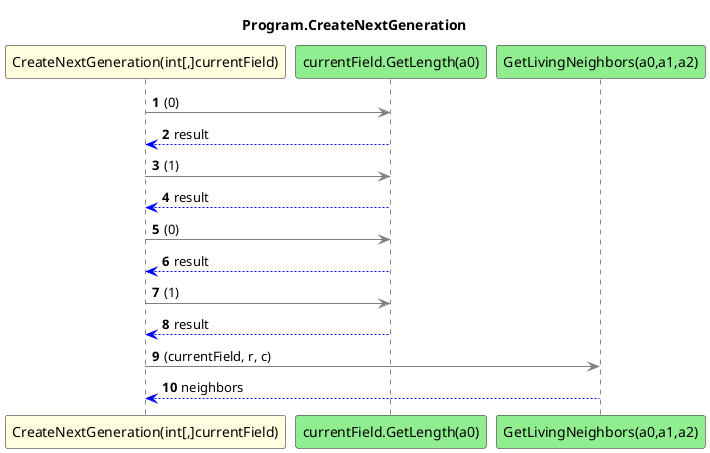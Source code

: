 @startuml Program.CreateNextGeneration
title Program.CreateNextGeneration
participant "CreateNextGeneration(int[,]currentField)" as CreateNextGeneration_p0 #LightYellow
participant "currentField.GetLength(a0)" as currentField_GetLength_a0 #LightGreen
participant "GetLivingNeighbors(a0,a1,a2)" as GetLivingNeighbors_a0_a1_a2 #LightGreen
autonumber
CreateNextGeneration_p0 -[#grey]> currentField_GetLength_a0 : (0)
currentField_GetLength_a0 -[#blue]-> CreateNextGeneration_p0 : result
CreateNextGeneration_p0 -[#grey]> currentField_GetLength_a0 : (1)
currentField_GetLength_a0 -[#blue]-> CreateNextGeneration_p0 : result
CreateNextGeneration_p0 -[#grey]> currentField_GetLength_a0 : (0)
currentField_GetLength_a0 -[#blue]-> CreateNextGeneration_p0 : result
CreateNextGeneration_p0 -[#grey]> currentField_GetLength_a0 : (1)
currentField_GetLength_a0 -[#blue]-> CreateNextGeneration_p0 : result
CreateNextGeneration_p0 -[#grey]> GetLivingNeighbors_a0_a1_a2 : (currentField, r, c)
GetLivingNeighbors_a0_a1_a2 -[#blue]-> CreateNextGeneration_p0 : neighbors
@enduml

